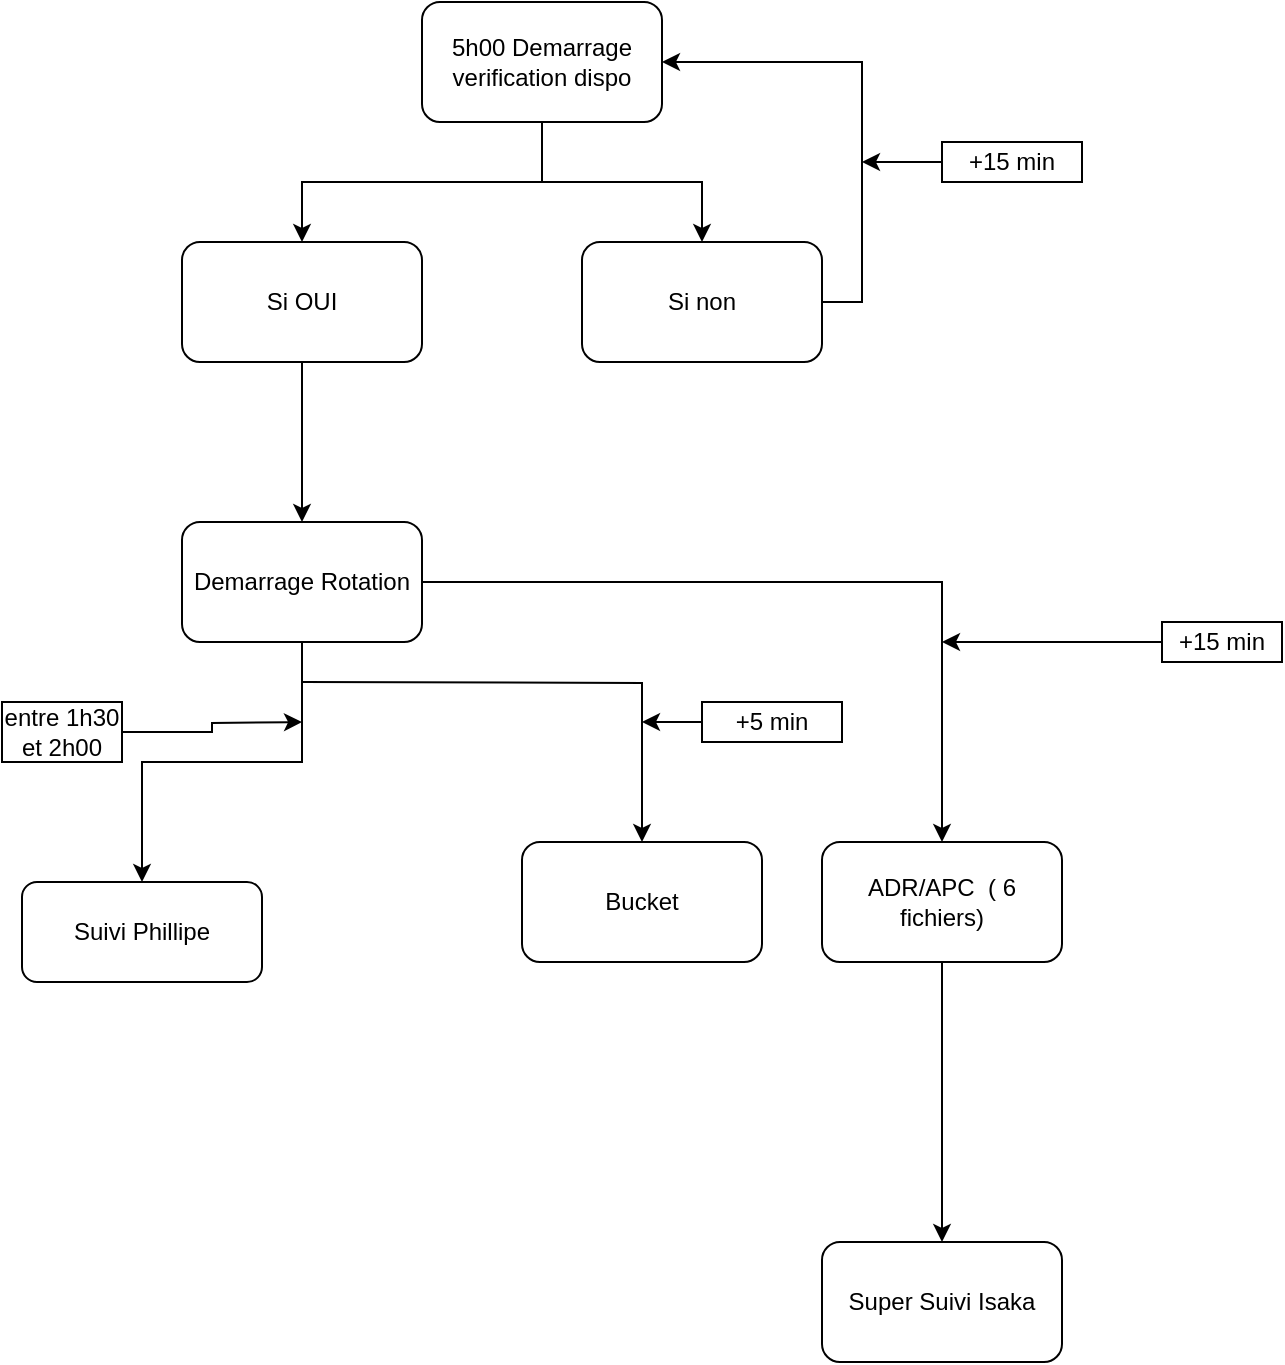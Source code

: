 <mxfile version="24.7.1" type="github">
  <diagram name="Page-1" id="-a0-zAkRaLJkd7rUqVzm">
    <mxGraphModel dx="818" dy="1665" grid="1" gridSize="10" guides="1" tooltips="1" connect="1" arrows="1" fold="1" page="1" pageScale="1" pageWidth="1527" pageHeight="1169" math="0" shadow="0">
      <root>
        <mxCell id="0" />
        <mxCell id="1" parent="0" />
        <mxCell id="X-31tRASMu3qVLpS4dHG-3" value="" style="edgeStyle=orthogonalEdgeStyle;rounded=0;orthogonalLoop=1;jettySize=auto;html=1;" edge="1" parent="1" source="X-31tRASMu3qVLpS4dHG-1" target="X-31tRASMu3qVLpS4dHG-2">
          <mxGeometry relative="1" as="geometry" />
        </mxCell>
        <mxCell id="X-31tRASMu3qVLpS4dHG-1" value="5h00 Demarrage verification dispo" style="rounded=1;whiteSpace=wrap;html=1;" vertex="1" parent="1">
          <mxGeometry x="540" y="-330" width="120" height="60" as="geometry" />
        </mxCell>
        <mxCell id="X-31tRASMu3qVLpS4dHG-5" value="" style="edgeStyle=orthogonalEdgeStyle;rounded=0;orthogonalLoop=1;jettySize=auto;html=1;" edge="1" parent="1" source="X-31tRASMu3qVLpS4dHG-2" target="X-31tRASMu3qVLpS4dHG-4">
          <mxGeometry relative="1" as="geometry" />
        </mxCell>
        <mxCell id="X-31tRASMu3qVLpS4dHG-2" value="Si OUI" style="whiteSpace=wrap;html=1;rounded=1;" vertex="1" parent="1">
          <mxGeometry x="420" y="-210" width="120" height="60" as="geometry" />
        </mxCell>
        <mxCell id="X-31tRASMu3qVLpS4dHG-12" value="" style="edgeStyle=orthogonalEdgeStyle;rounded=0;orthogonalLoop=1;jettySize=auto;html=1;" edge="1" parent="1" source="X-31tRASMu3qVLpS4dHG-4" target="X-31tRASMu3qVLpS4dHG-11">
          <mxGeometry relative="1" as="geometry" />
        </mxCell>
        <mxCell id="X-31tRASMu3qVLpS4dHG-4" value="Demarrage Rotation" style="whiteSpace=wrap;html=1;rounded=1;" vertex="1" parent="1">
          <mxGeometry x="420" y="-70" width="120" height="60" as="geometry" />
        </mxCell>
        <mxCell id="X-31tRASMu3qVLpS4dHG-7" style="edgeStyle=orthogonalEdgeStyle;rounded=0;orthogonalLoop=1;jettySize=auto;html=1;exitX=0.5;exitY=1;exitDx=0;exitDy=0;entryX=0.5;entryY=0;entryDx=0;entryDy=0;" edge="1" parent="1" source="X-31tRASMu3qVLpS4dHG-1" target="X-31tRASMu3qVLpS4dHG-6">
          <mxGeometry relative="1" as="geometry" />
        </mxCell>
        <mxCell id="X-31tRASMu3qVLpS4dHG-8" style="edgeStyle=orthogonalEdgeStyle;rounded=0;orthogonalLoop=1;jettySize=auto;html=1;exitX=1;exitY=0.5;exitDx=0;exitDy=0;entryX=1;entryY=0.5;entryDx=0;entryDy=0;" edge="1" parent="1" source="X-31tRASMu3qVLpS4dHG-6" target="X-31tRASMu3qVLpS4dHG-1">
          <mxGeometry relative="1" as="geometry" />
        </mxCell>
        <mxCell id="X-31tRASMu3qVLpS4dHG-6" value="Si non" style="rounded=1;whiteSpace=wrap;html=1;" vertex="1" parent="1">
          <mxGeometry x="620" y="-210" width="120" height="60" as="geometry" />
        </mxCell>
        <mxCell id="X-31tRASMu3qVLpS4dHG-10" style="edgeStyle=orthogonalEdgeStyle;rounded=0;orthogonalLoop=1;jettySize=auto;html=1;" edge="1" parent="1" source="X-31tRASMu3qVLpS4dHG-9">
          <mxGeometry relative="1" as="geometry">
            <mxPoint x="760" y="-250" as="targetPoint" />
          </mxGeometry>
        </mxCell>
        <mxCell id="X-31tRASMu3qVLpS4dHG-9" value="+15 min" style="rounded=0;whiteSpace=wrap;html=1;" vertex="1" parent="1">
          <mxGeometry x="800" y="-260" width="70" height="20" as="geometry" />
        </mxCell>
        <mxCell id="X-31tRASMu3qVLpS4dHG-11" value="Suivi Phillipe" style="rounded=1;whiteSpace=wrap;html=1;" vertex="1" parent="1">
          <mxGeometry x="340" y="110" width="120" height="50" as="geometry" />
        </mxCell>
        <mxCell id="X-31tRASMu3qVLpS4dHG-14" style="edgeStyle=orthogonalEdgeStyle;rounded=0;orthogonalLoop=1;jettySize=auto;html=1;" edge="1" parent="1" source="X-31tRASMu3qVLpS4dHG-13">
          <mxGeometry relative="1" as="geometry">
            <mxPoint x="480" y="30" as="targetPoint" />
          </mxGeometry>
        </mxCell>
        <mxCell id="X-31tRASMu3qVLpS4dHG-13" value="entre 1h30 et 2h00" style="rounded=0;whiteSpace=wrap;html=1;" vertex="1" parent="1">
          <mxGeometry x="330" y="20" width="60" height="30" as="geometry" />
        </mxCell>
        <mxCell id="X-31tRASMu3qVLpS4dHG-25" style="edgeStyle=orthogonalEdgeStyle;rounded=0;orthogonalLoop=1;jettySize=auto;html=1;exitX=0.5;exitY=0;exitDx=0;exitDy=0;entryX=0.5;entryY=0;entryDx=0;entryDy=0;" edge="1" parent="1" target="X-31tRASMu3qVLpS4dHG-15">
          <mxGeometry relative="1" as="geometry">
            <mxPoint x="480" y="10" as="sourcePoint" />
          </mxGeometry>
        </mxCell>
        <mxCell id="X-31tRASMu3qVLpS4dHG-15" value="Bucket" style="rounded=1;whiteSpace=wrap;html=1;" vertex="1" parent="1">
          <mxGeometry x="590" y="90" width="120" height="60" as="geometry" />
        </mxCell>
        <mxCell id="X-31tRASMu3qVLpS4dHG-26" style="edgeStyle=orthogonalEdgeStyle;rounded=0;orthogonalLoop=1;jettySize=auto;html=1;entryX=0.5;entryY=0;entryDx=0;entryDy=0;" edge="1" parent="1" source="X-31tRASMu3qVLpS4dHG-4" target="X-31tRASMu3qVLpS4dHG-16">
          <mxGeometry relative="1" as="geometry" />
        </mxCell>
        <mxCell id="X-31tRASMu3qVLpS4dHG-28" value="" style="edgeStyle=orthogonalEdgeStyle;rounded=0;orthogonalLoop=1;jettySize=auto;html=1;" edge="1" parent="1" source="X-31tRASMu3qVLpS4dHG-16" target="X-31tRASMu3qVLpS4dHG-27">
          <mxGeometry relative="1" as="geometry" />
        </mxCell>
        <mxCell id="X-31tRASMu3qVLpS4dHG-16" value="ADR/APC&amp;nbsp; ( 6 fichiers)" style="rounded=1;whiteSpace=wrap;html=1;" vertex="1" parent="1">
          <mxGeometry x="740" y="90" width="120" height="60" as="geometry" />
        </mxCell>
        <mxCell id="X-31tRASMu3qVLpS4dHG-27" value="Super Suivi Isaka" style="whiteSpace=wrap;html=1;rounded=1;" vertex="1" parent="1">
          <mxGeometry x="740" y="290" width="120" height="60" as="geometry" />
        </mxCell>
        <mxCell id="X-31tRASMu3qVLpS4dHG-32" style="edgeStyle=orthogonalEdgeStyle;rounded=0;orthogonalLoop=1;jettySize=auto;html=1;" edge="1" parent="1" source="X-31tRASMu3qVLpS4dHG-30">
          <mxGeometry relative="1" as="geometry">
            <mxPoint x="800" y="-10" as="targetPoint" />
          </mxGeometry>
        </mxCell>
        <mxCell id="X-31tRASMu3qVLpS4dHG-30" value="+15 min" style="rounded=0;whiteSpace=wrap;html=1;" vertex="1" parent="1">
          <mxGeometry x="910" y="-20" width="60" height="20" as="geometry" />
        </mxCell>
        <mxCell id="X-31tRASMu3qVLpS4dHG-34" style="edgeStyle=orthogonalEdgeStyle;rounded=0;orthogonalLoop=1;jettySize=auto;html=1;" edge="1" parent="1" source="X-31tRASMu3qVLpS4dHG-33">
          <mxGeometry relative="1" as="geometry">
            <mxPoint x="650" y="30" as="targetPoint" />
          </mxGeometry>
        </mxCell>
        <mxCell id="X-31tRASMu3qVLpS4dHG-33" value="+5 min" style="rounded=0;whiteSpace=wrap;html=1;" vertex="1" parent="1">
          <mxGeometry x="680" y="20" width="70" height="20" as="geometry" />
        </mxCell>
      </root>
    </mxGraphModel>
  </diagram>
</mxfile>
